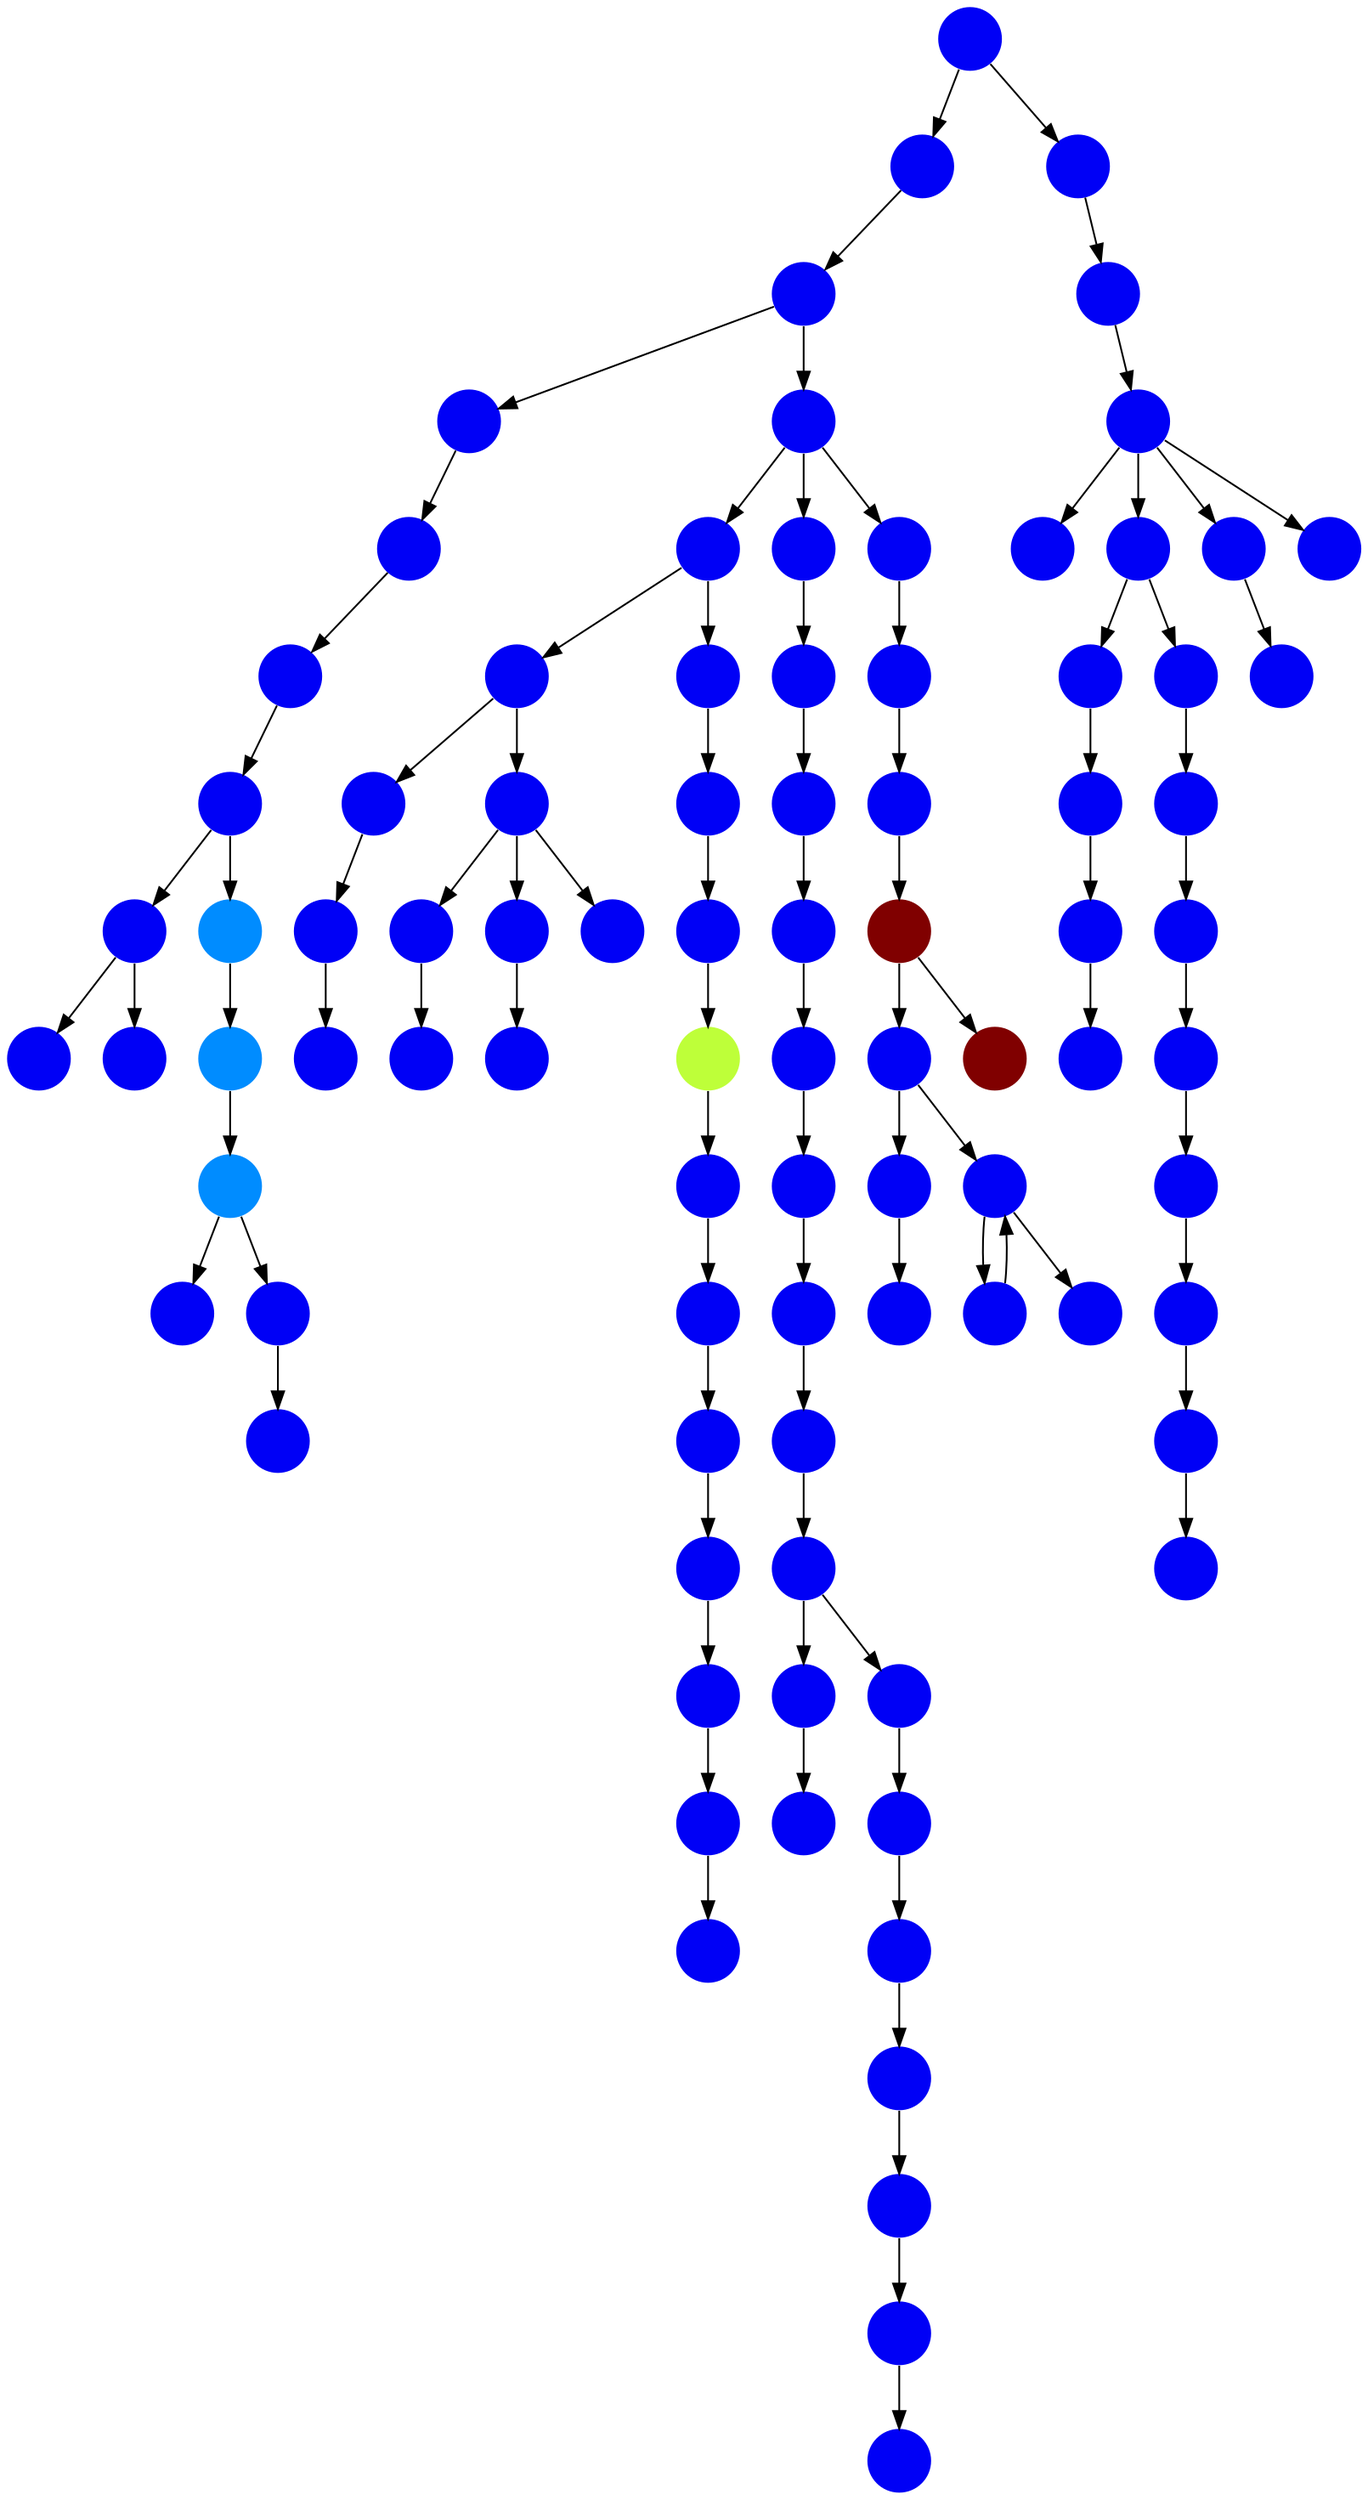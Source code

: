 digraph{
0 [tooltip = "D", penwidth = 0, style = filled, fillcolor = "#0000f6", shape = circle, label = ""]
1 [tooltip = "D", penwidth = 0, style = filled, fillcolor = "#0000f6", shape = circle, label = ""]
2 [tooltip = "D", penwidth = 0, style = filled, fillcolor = "#0000f6", shape = circle, label = ""]
3 [tooltip = "D", penwidth = 0, style = filled, fillcolor = "#0000f6", shape = circle, label = ""]
4 [tooltip = "D", penwidth = 0, style = filled, fillcolor = "#0000f6", shape = circle, label = ""]
5 [tooltip = "D", penwidth = 0, style = filled, fillcolor = "#0000f6", shape = circle, label = ""]
6 [tooltip = "D", penwidth = 0, style = filled, fillcolor = "#0000f6", shape = circle, label = ""]
7 [tooltip = "D", penwidth = 0, style = filled, fillcolor = "#0000f6", shape = circle, label = ""]
8 [tooltip = "D", penwidth = 0, style = filled, fillcolor = "#0000f6", shape = circle, label = ""]
9 [tooltip = "D", penwidth = 0, style = filled, fillcolor = "#0000f6", shape = circle, label = ""]
10 [tooltip = "D", penwidth = 0, style = filled, fillcolor = "#0000f6", shape = circle, label = ""]
11 [tooltip = "D", penwidth = 0, style = filled, fillcolor = "#0000f6", shape = circle, label = ""]
12 [tooltip = "D", penwidth = 0, style = filled, fillcolor = "#0000f6", shape = circle, label = ""]
13 [tooltip = "D", penwidth = 0, style = filled, fillcolor = "#0000f6", shape = circle, label = ""]
14 [tooltip = "D", penwidth = 0, style = filled, fillcolor = "#0000f6", shape = circle, label = ""]
15 [tooltip = "D", penwidth = 0, style = filled, fillcolor = "#0000f6", shape = circle, label = ""]
16 [tooltip = "D", penwidth = 0, style = filled, fillcolor = "#0000f6", shape = circle, label = ""]
17 [tooltip = "D", penwidth = 0, style = filled, fillcolor = "#0000f6", shape = circle, label = ""]
18 [tooltip = "N", penwidth = 0, style = filled, fillcolor = "#beff39", shape = circle, label = ""]
19 [tooltip = "D", penwidth = 0, style = filled, fillcolor = "#0000f6", shape = circle, label = ""]
20 [tooltip = "D", penwidth = 0, style = filled, fillcolor = "#0000f6", shape = circle, label = ""]
21 [tooltip = "D", penwidth = 0, style = filled, fillcolor = "#0000f6", shape = circle, label = ""]
22 [tooltip = "D", penwidth = 0, style = filled, fillcolor = "#0000f6", shape = circle, label = ""]
23 [tooltip = "D", penwidth = 0, style = filled, fillcolor = "#0000f6", shape = circle, label = ""]
24 [tooltip = "D", penwidth = 0, style = filled, fillcolor = "#0000f6", shape = circle, label = ""]
25 [tooltip = "D", penwidth = 0, style = filled, fillcolor = "#0000f6", shape = circle, label = ""]
26 [tooltip = "D", penwidth = 0, style = filled, fillcolor = "#0000f6", shape = circle, label = ""]
27 [tooltip = "D", penwidth = 0, style = filled, fillcolor = "#0000f6", shape = circle, label = ""]
28 [tooltip = "D", penwidth = 0, style = filled, fillcolor = "#0000f6", shape = circle, label = ""]
29 [tooltip = "D", penwidth = 0, style = filled, fillcolor = "#0000f6", shape = circle, label = ""]
30 [tooltip = "D", penwidth = 0, style = filled, fillcolor = "#0000f6", shape = circle, label = ""]
31 [tooltip = "D", penwidth = 0, style = filled, fillcolor = "#0000f6", shape = circle, label = ""]
32 [tooltip = "D", penwidth = 0, style = filled, fillcolor = "#0000f6", shape = circle, label = ""]
33 [tooltip = "D", penwidth = 0, style = filled, fillcolor = "#0000f6", shape = circle, label = ""]
34 [tooltip = "D", penwidth = 0, style = filled, fillcolor = "#0000f6", shape = circle, label = ""]
35 [tooltip = "D", penwidth = 0, style = filled, fillcolor = "#0000f6", shape = circle, label = ""]
36 [tooltip = "D", penwidth = 0, style = filled, fillcolor = "#0000f6", shape = circle, label = ""]
37 [tooltip = "D", penwidth = 0, style = filled, fillcolor = "#0000f6", shape = circle, label = ""]
38 [tooltip = "D", penwidth = 0, style = filled, fillcolor = "#0000f6", shape = circle, label = ""]
39 [tooltip = "D", penwidth = 0, style = filled, fillcolor = "#0000f6", shape = circle, label = ""]
40 [tooltip = "D", penwidth = 0, style = filled, fillcolor = "#0000f6", shape = circle, label = ""]
41 [tooltip = "D", penwidth = 0, style = filled, fillcolor = "#0000f6", shape = circle, label = ""]
42 [tooltip = "D", penwidth = 0, style = filled, fillcolor = "#0000f6", shape = circle, label = ""]
43 [tooltip = "D", penwidth = 0, style = filled, fillcolor = "#0000f6", shape = circle, label = ""]
44 [tooltip = "D", penwidth = 0, style = filled, fillcolor = "#0000f6", shape = circle, label = ""]
45 [tooltip = "D", penwidth = 0, style = filled, fillcolor = "#0000f6", shape = circle, label = ""]
46 [tooltip = "D", penwidth = 0, style = filled, fillcolor = "#0000f6", shape = circle, label = ""]
47 [tooltip = "D", penwidth = 0, style = filled, fillcolor = "#0000f6", shape = circle, label = ""]
48 [tooltip = "D", penwidth = 0, style = filled, fillcolor = "#0000f6", shape = circle, label = ""]
49 [tooltip = "D", penwidth = 0, style = filled, fillcolor = "#0000f6", shape = circle, label = ""]
50 [tooltip = "D", penwidth = 0, style = filled, fillcolor = "#0000f6", shape = circle, label = ""]
51 [tooltip = "D", penwidth = 0, style = filled, fillcolor = "#0000f6", shape = circle, label = ""]
52 [tooltip = "D", penwidth = 0, style = filled, fillcolor = "#0000f6", shape = circle, label = ""]
53 [tooltip = "D", penwidth = 0, style = filled, fillcolor = "#0000f6", shape = circle, label = ""]
54 [tooltip = "D", penwidth = 0, style = filled, fillcolor = "#0000f6", shape = circle, label = ""]
55 [tooltip = "D", penwidth = 0, style = filled, fillcolor = "#0000f6", shape = circle, label = ""]
56 [tooltip = "D", penwidth = 0, style = filled, fillcolor = "#0000f6", shape = circle, label = ""]
57 [tooltip = "D", penwidth = 0, style = filled, fillcolor = "#0000f6", shape = circle, label = ""]
58 [tooltip = "D", penwidth = 0, style = filled, fillcolor = "#0000f6", shape = circle, label = ""]
59 [tooltip = "D", penwidth = 0, style = filled, fillcolor = "#0000f6", shape = circle, label = ""]
60 [tooltip = "D", penwidth = 0, style = filled, fillcolor = "#0000f6", shape = circle, label = ""]
61 [tooltip = "D", penwidth = 0, style = filled, fillcolor = "#0000f6", shape = circle, label = ""]
62 [tooltip = "D", penwidth = 0, style = filled, fillcolor = "#0000f6", shape = circle, label = ""]
63 [tooltip = "Y", penwidth = 0, style = filled, fillcolor = "#800000", shape = circle, label = ""]
64 [tooltip = "D", penwidth = 0, style = filled, fillcolor = "#0000f6", shape = circle, label = ""]
65 [tooltip = "D", penwidth = 0, style = filled, fillcolor = "#0000f6", shape = circle, label = ""]
66 [tooltip = "D", penwidth = 0, style = filled, fillcolor = "#0000f6", shape = circle, label = ""]
67 [tooltip = "Y", penwidth = 0, style = filled, fillcolor = "#800000", shape = circle, label = ""]
68 [tooltip = "D", penwidth = 0, style = filled, fillcolor = "#0000f6", shape = circle, label = ""]
69 [tooltip = "D", penwidth = 0, style = filled, fillcolor = "#0000f6", shape = circle, label = ""]
70 [tooltip = "D", penwidth = 0, style = filled, fillcolor = "#0000f6", shape = circle, label = ""]
71 [tooltip = "D", penwidth = 0, style = filled, fillcolor = "#0000f6", shape = circle, label = ""]
72 [tooltip = "D", penwidth = 0, style = filled, fillcolor = "#0000f6", shape = circle, label = ""]
73 [tooltip = "D", penwidth = 0, style = filled, fillcolor = "#0000f6", shape = circle, label = ""]
74 [tooltip = "D", penwidth = 0, style = filled, fillcolor = "#0000f6", shape = circle, label = ""]
75 [tooltip = "D", penwidth = 0, style = filled, fillcolor = "#0000f6", shape = circle, label = ""]
76 [tooltip = "D", penwidth = 0, style = filled, fillcolor = "#0000f6", shape = circle, label = ""]
77 [tooltip = "D", penwidth = 0, style = filled, fillcolor = "#0000f6", shape = circle, label = ""]
78 [tooltip = "D", penwidth = 0, style = filled, fillcolor = "#0000f6", shape = circle, label = ""]
79 [tooltip = "D", penwidth = 0, style = filled, fillcolor = "#0000f6", shape = circle, label = ""]
80 [tooltip = "D", penwidth = 0, style = filled, fillcolor = "#0000f6", shape = circle, label = ""]
81 [tooltip = "D", penwidth = 0, style = filled, fillcolor = "#0000f6", shape = circle, label = ""]
82 [tooltip = "D", penwidth = 0, style = filled, fillcolor = "#0000f6", shape = circle, label = ""]
83 [tooltip = "D", penwidth = 0, style = filled, fillcolor = "#0000f6", shape = circle, label = ""]
84 [tooltip = "G", penwidth = 0, style = filled, fillcolor = "#008cff", shape = circle, label = ""]
85 [tooltip = "G", penwidth = 0, style = filled, fillcolor = "#008cff", shape = circle, label = ""]
86 [tooltip = "G", penwidth = 0, style = filled, fillcolor = "#008cff", shape = circle, label = ""]
87 [tooltip = "D", penwidth = 0, style = filled, fillcolor = "#0000f6", shape = circle, label = ""]
30 -> 26
28 -> 62
15 -> 20
26 -> 28
14 -> 59
33 -> 30
3 -> 86
84 -> 85
46 -> 39
64 -> 75
55 -> 53
29 -> 34
63 -> 67
70 -> 68
54 -> 76
85 -> 87
62 -> 61
52 -> 37
21 -> 15
59 -> 19
39 -> 42
45 -> 41
44 -> 55
24 -> 21
50 -> 45
49 -> 51
12 -> 27
25 -> 58
81 -> 79
65 -> 66
86 -> 84
69 -> 63
80 -> 60
34 -> 32
41 -> 43
36 -> 35
85 -> 83
5 -> 4
27 -> 31
51 -> 10
3 -> 5
7 -> 8
12 -> 70
60 -> 72
10 -> 7
74 -> 75
42 -> 38
78 -> 77
19 -> 22
39 -> 54
32 -> 33
72 -> 78
23 -> 17
42 -> 44
57 -> 1
39 -> 40
38 -> 48
31 -> 29
12 -> 14
14 -> 57
8 -> 9
39 -> 71
25 -> 13
49 -> 56
22 -> 18
79 -> 80
25 -> 36
5 -> 6
17 -> 16
63 -> 64
1 -> 2
75 -> 74
28 -> 81
56 -> 46
10 -> 12
48 -> 52
13 -> 11
9 -> 3
68 -> 69
18 -> 24
75 -> 73
53 -> 50
64 -> 65
20 -> 23
57 -> 25
2 -> 0
43 -> 47
87 -> 82
}